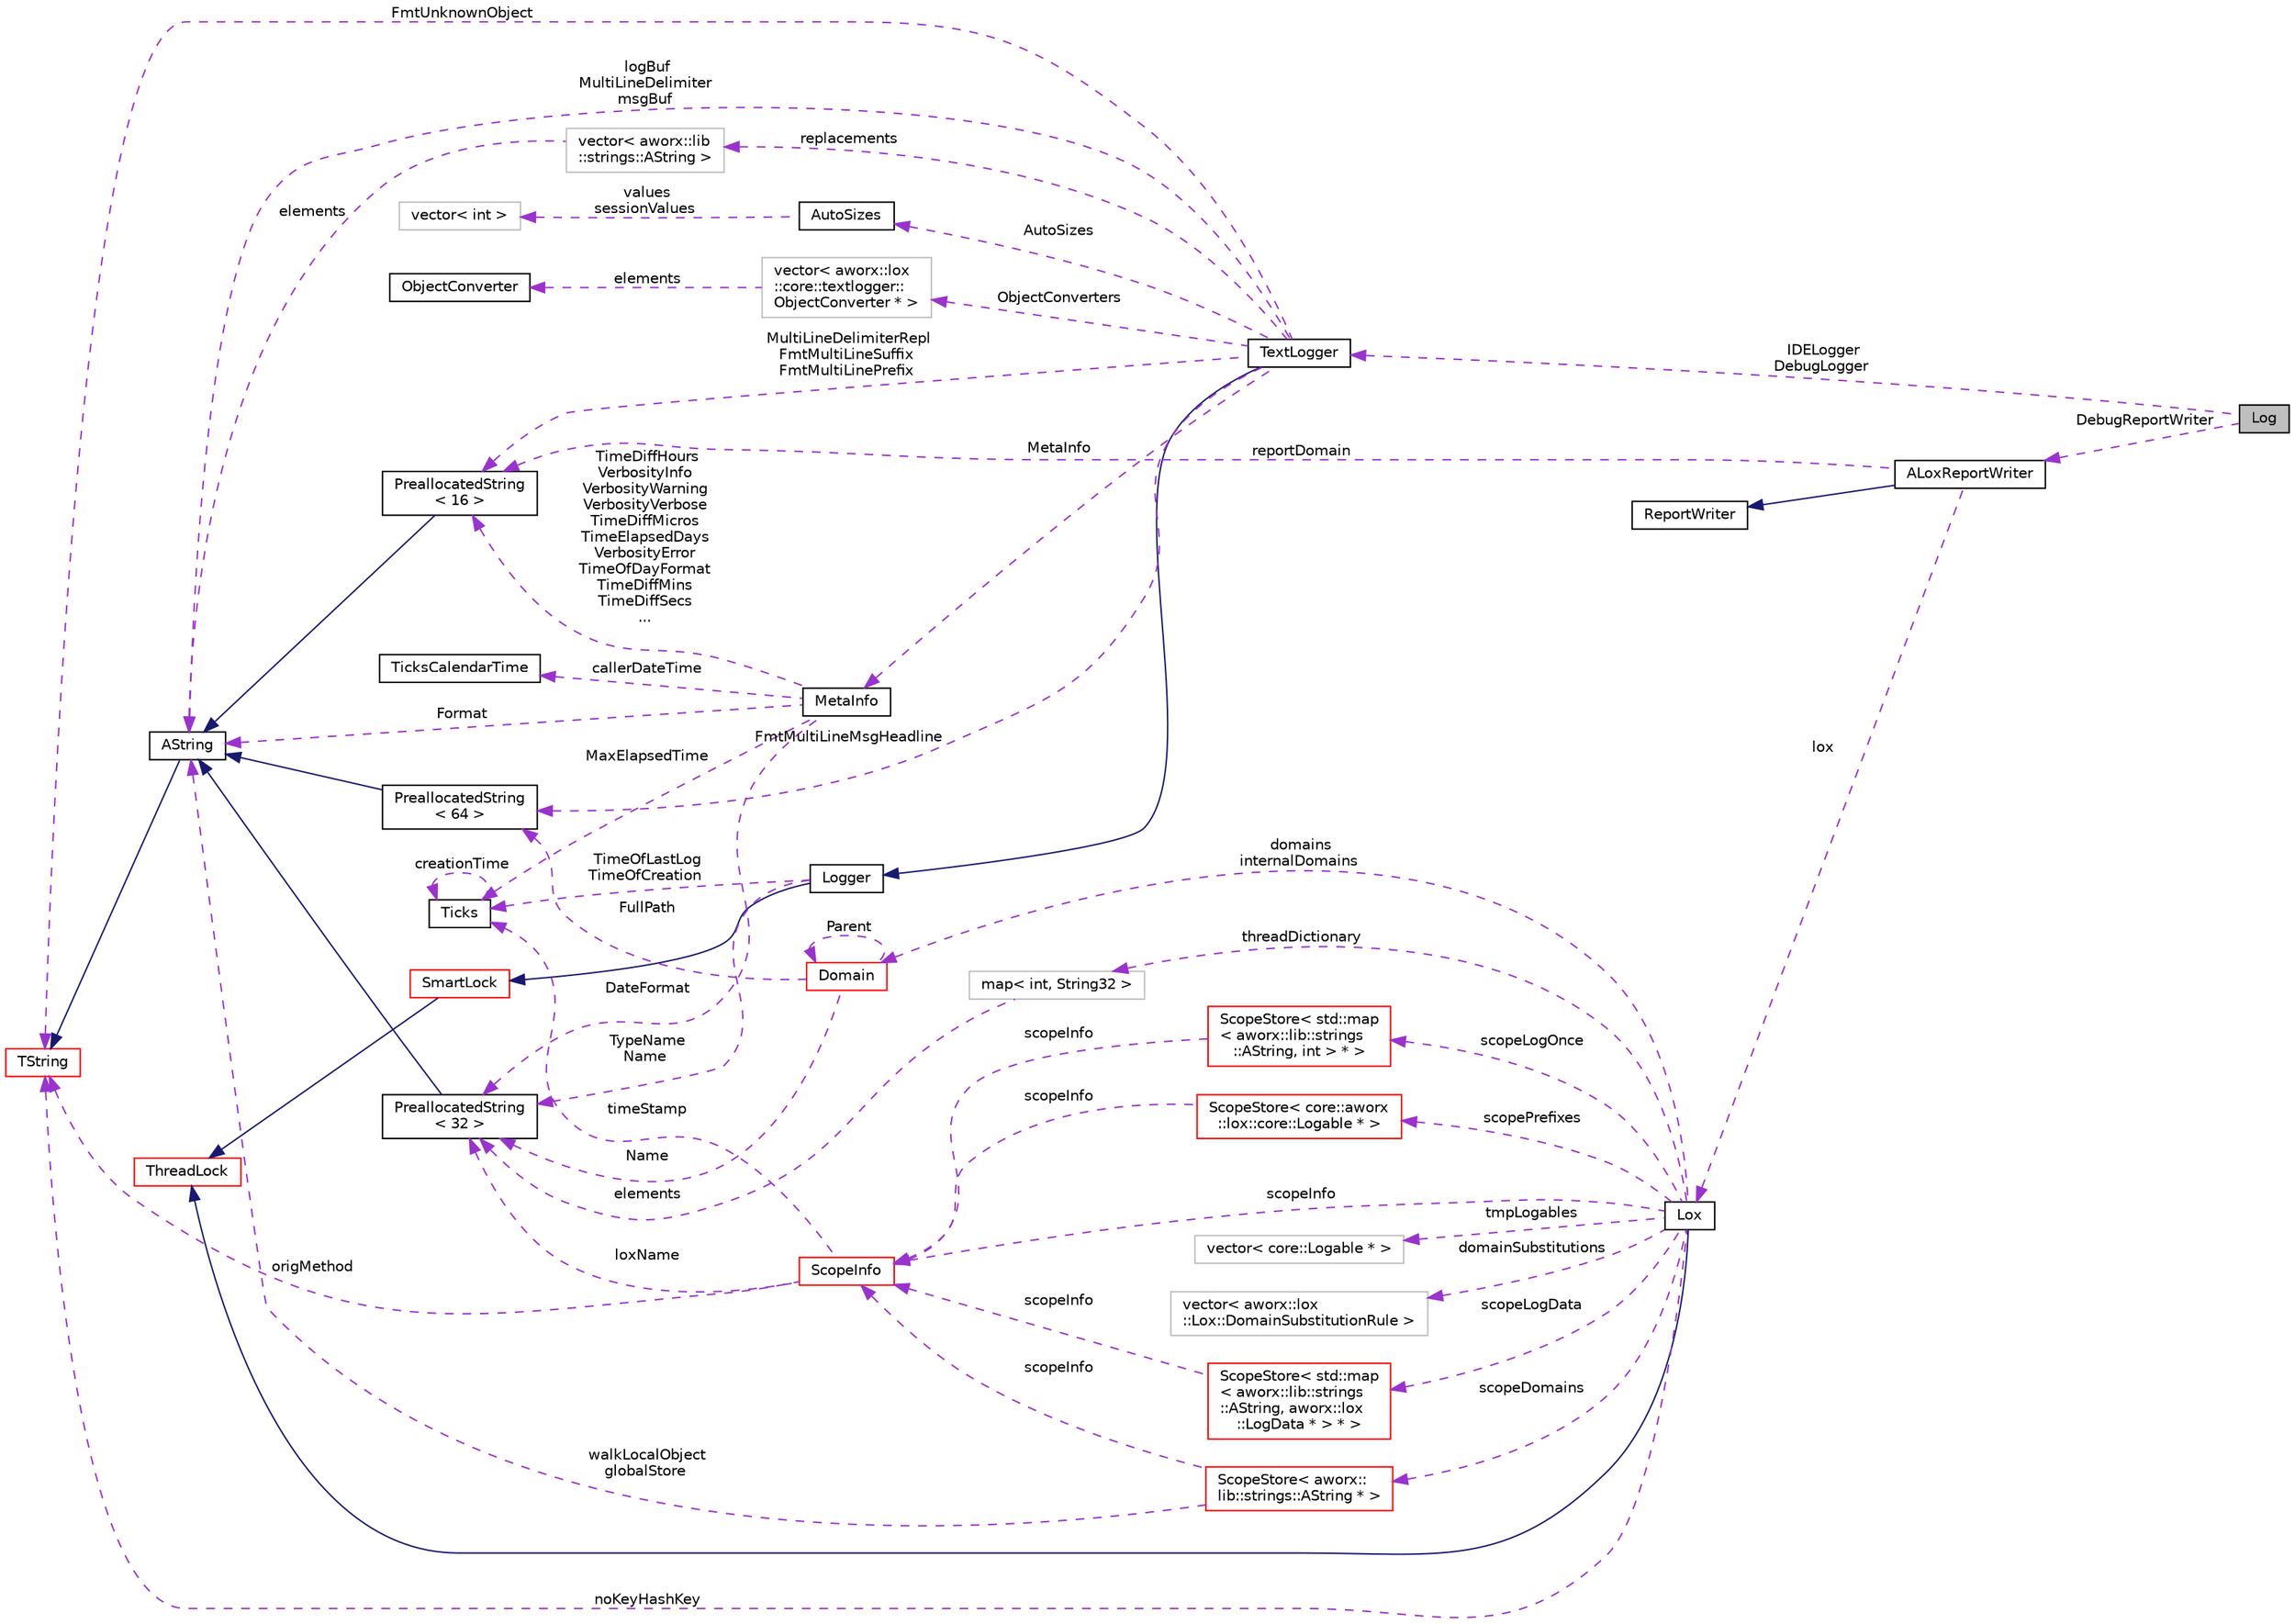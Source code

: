 digraph "Log"
{
  edge [fontname="Helvetica",fontsize="10",labelfontname="Helvetica",labelfontsize="10"];
  node [fontname="Helvetica",fontsize="10",shape=record];
  rankdir="LR";
  Node1 [label="Log",height=0.2,width=0.4,color="black", fillcolor="grey75", style="filled", fontcolor="black"];
  Node2 -> Node1 [dir="back",color="darkorchid3",fontsize="10",style="dashed",label=" IDELogger\nDebugLogger" ,fontname="Helvetica"];
  Node2 [label="TextLogger",height=0.2,width=0.4,color="black", fillcolor="white", style="filled",URL="$classaworx_1_1lox_1_1core_1_1textlogger_1_1TextLogger.html"];
  Node3 -> Node2 [dir="back",color="midnightblue",fontsize="10",style="solid",fontname="Helvetica"];
  Node3 [label="Logger",height=0.2,width=0.4,color="black", fillcolor="white", style="filled",URL="$classaworx_1_1lox_1_1core_1_1Logger.html"];
  Node4 -> Node3 [dir="back",color="midnightblue",fontsize="10",style="solid",fontname="Helvetica"];
  Node4 [label="SmartLock",height=0.2,width=0.4,color="red", fillcolor="white", style="filled",URL="$classaworx_1_1lib_1_1threads_1_1SmartLock.html"];
  Node5 -> Node4 [dir="back",color="midnightblue",fontsize="10",style="solid",fontname="Helvetica"];
  Node5 [label="ThreadLock",height=0.2,width=0.4,color="red", fillcolor="white", style="filled",URL="$classaworx_1_1lib_1_1threads_1_1ThreadLock.html"];
  Node6 -> Node3 [dir="back",color="darkorchid3",fontsize="10",style="dashed",label=" TimeOfLastLog\nTimeOfCreation" ,fontname="Helvetica"];
  Node6 [label="Ticks",height=0.2,width=0.4,color="black", fillcolor="white", style="filled",URL="$classaworx_1_1lib_1_1time_1_1Ticks.html"];
  Node6 -> Node6 [dir="back",color="darkorchid3",fontsize="10",style="dashed",label=" creationTime" ,fontname="Helvetica"];
  Node7 -> Node3 [dir="back",color="darkorchid3",fontsize="10",style="dashed",label=" TypeName\nName" ,fontname="Helvetica"];
  Node7 [label="PreallocatedString\l\< 32 \>",height=0.2,width=0.4,color="black", fillcolor="white", style="filled",URL="$classaworx_1_1lib_1_1strings_1_1PreallocatedString.html"];
  Node8 -> Node7 [dir="back",color="midnightblue",fontsize="10",style="solid",fontname="Helvetica"];
  Node8 [label="AString",height=0.2,width=0.4,color="black", fillcolor="white", style="filled",URL="$classaworx_1_1lib_1_1strings_1_1AString.html"];
  Node9 -> Node8 [dir="back",color="midnightblue",fontsize="10",style="solid",fontname="Helvetica"];
  Node9 [label="TString",height=0.2,width=0.4,color="red", fillcolor="white", style="filled",URL="$classaworx_1_1lib_1_1strings_1_1TString.html"];
  Node10 -> Node2 [dir="back",color="darkorchid3",fontsize="10",style="dashed",label=" AutoSizes" ,fontname="Helvetica"];
  Node10 [label="AutoSizes",height=0.2,width=0.4,color="black", fillcolor="white", style="filled",URL="$classaworx_1_1lox_1_1core_1_1textlogger_1_1AutoSizes.html"];
  Node11 -> Node10 [dir="back",color="darkorchid3",fontsize="10",style="dashed",label=" values\nsessionValues" ,fontname="Helvetica"];
  Node11 [label="vector\< int \>",height=0.2,width=0.4,color="grey75", fillcolor="white", style="filled"];
  Node12 -> Node2 [dir="back",color="darkorchid3",fontsize="10",style="dashed",label=" replacements" ,fontname="Helvetica"];
  Node12 [label="vector\< aworx::lib\l::strings::AString \>",height=0.2,width=0.4,color="grey75", fillcolor="white", style="filled"];
  Node8 -> Node12 [dir="back",color="darkorchid3",fontsize="10",style="dashed",label=" elements" ,fontname="Helvetica"];
  Node9 -> Node2 [dir="back",color="darkorchid3",fontsize="10",style="dashed",label=" FmtUnknownObject" ,fontname="Helvetica"];
  Node13 -> Node2 [dir="back",color="darkorchid3",fontsize="10",style="dashed",label=" FmtMultiLineMsgHeadline" ,fontname="Helvetica"];
  Node13 [label="PreallocatedString\l\< 64 \>",height=0.2,width=0.4,color="black", fillcolor="white", style="filled",URL="$classaworx_1_1lib_1_1strings_1_1PreallocatedString.html"];
  Node8 -> Node13 [dir="back",color="midnightblue",fontsize="10",style="solid",fontname="Helvetica"];
  Node14 -> Node2 [dir="back",color="darkorchid3",fontsize="10",style="dashed",label=" MultiLineDelimiterRepl\nFmtMultiLineSuffix\nFmtMultiLinePrefix" ,fontname="Helvetica"];
  Node14 [label="PreallocatedString\l\< 16 \>",height=0.2,width=0.4,color="black", fillcolor="white", style="filled",URL="$classaworx_1_1lib_1_1strings_1_1PreallocatedString.html"];
  Node8 -> Node14 [dir="back",color="midnightblue",fontsize="10",style="solid",fontname="Helvetica"];
  Node15 -> Node2 [dir="back",color="darkorchid3",fontsize="10",style="dashed",label=" MetaInfo" ,fontname="Helvetica"];
  Node15 [label="MetaInfo",height=0.2,width=0.4,color="black", fillcolor="white", style="filled",URL="$classaworx_1_1lox_1_1core_1_1textlogger_1_1MetaInfo.html"];
  Node14 -> Node15 [dir="back",color="darkorchid3",fontsize="10",style="dashed",label=" TimeDiffHours\nVerbosityInfo\nVerbosityWarning\nVerbosityVerbose\nTimeDiffMicros\nTimeElapsedDays\nVerbosityError\nTimeOfDayFormat\nTimeDiffMins\nTimeDiffSecs\n..." ,fontname="Helvetica"];
  Node6 -> Node15 [dir="back",color="darkorchid3",fontsize="10",style="dashed",label=" MaxElapsedTime" ,fontname="Helvetica"];
  Node8 -> Node15 [dir="back",color="darkorchid3",fontsize="10",style="dashed",label=" Format" ,fontname="Helvetica"];
  Node7 -> Node15 [dir="back",color="darkorchid3",fontsize="10",style="dashed",label=" DateFormat" ,fontname="Helvetica"];
  Node16 -> Node15 [dir="back",color="darkorchid3",fontsize="10",style="dashed",label=" callerDateTime" ,fontname="Helvetica"];
  Node16 [label="TicksCalendarTime",height=0.2,width=0.4,color="black", fillcolor="white", style="filled",URL="$classaworx_1_1lib_1_1time_1_1TicksCalendarTime.html"];
  Node8 -> Node2 [dir="back",color="darkorchid3",fontsize="10",style="dashed",label=" logBuf\nMultiLineDelimiter\nmsgBuf" ,fontname="Helvetica"];
  Node17 -> Node2 [dir="back",color="darkorchid3",fontsize="10",style="dashed",label=" ObjectConverters" ,fontname="Helvetica"];
  Node17 [label="vector\< aworx::lox\l::core::textlogger::\lObjectConverter * \>",height=0.2,width=0.4,color="grey75", fillcolor="white", style="filled"];
  Node18 -> Node17 [dir="back",color="darkorchid3",fontsize="10",style="dashed",label=" elements" ,fontname="Helvetica"];
  Node18 [label="ObjectConverter",height=0.2,width=0.4,color="black", fillcolor="white", style="filled",URL="$classaworx_1_1lox_1_1core_1_1textlogger_1_1ObjectConverter.html"];
  Node19 -> Node1 [dir="back",color="darkorchid3",fontsize="10",style="dashed",label=" DebugReportWriter" ,fontname="Helvetica"];
  Node19 [label="ALoxReportWriter",height=0.2,width=0.4,color="black", fillcolor="white", style="filled",URL="$classaworx_1_1lox_1_1ALoxReportWriter.html"];
  Node20 -> Node19 [dir="back",color="midnightblue",fontsize="10",style="solid",fontname="Helvetica"];
  Node20 [label="ReportWriter",height=0.2,width=0.4,color="black", fillcolor="white", style="filled",URL="$classaworx_1_1lib_1_1ReportWriter.html"];
  Node14 -> Node19 [dir="back",color="darkorchid3",fontsize="10",style="dashed",label=" reportDomain" ,fontname="Helvetica"];
  Node21 -> Node19 [dir="back",color="darkorchid3",fontsize="10",style="dashed",label=" lox" ,fontname="Helvetica"];
  Node21 [label="Lox",height=0.2,width=0.4,color="black", fillcolor="white", style="filled",URL="$classaworx_1_1lox_1_1Lox.html"];
  Node5 -> Node21 [dir="back",color="midnightblue",fontsize="10",style="solid",fontname="Helvetica"];
  Node9 -> Node21 [dir="back",color="darkorchid3",fontsize="10",style="dashed",label=" noKeyHashKey" ,fontname="Helvetica"];
  Node22 -> Node21 [dir="back",color="darkorchid3",fontsize="10",style="dashed",label=" scopeInfo" ,fontname="Helvetica"];
  Node22 [label="ScopeInfo",height=0.2,width=0.4,color="red", fillcolor="white", style="filled",URL="$classaworx_1_1lox_1_1core_1_1ScopeInfo.html"];
  Node9 -> Node22 [dir="back",color="darkorchid3",fontsize="10",style="dashed",label=" origMethod" ,fontname="Helvetica"];
  Node6 -> Node22 [dir="back",color="darkorchid3",fontsize="10",style="dashed",label=" timeStamp" ,fontname="Helvetica"];
  Node7 -> Node22 [dir="back",color="darkorchid3",fontsize="10",style="dashed",label=" loxName" ,fontname="Helvetica"];
  Node23 -> Node21 [dir="back",color="darkorchid3",fontsize="10",style="dashed",label=" scopeLogData" ,fontname="Helvetica"];
  Node23 [label="ScopeStore\< std::map\l\< aworx::lib::strings\l::AString, aworx::lox\l::LogData * \> * \>",height=0.2,width=0.4,color="red", fillcolor="white", style="filled",URL="$classaworx_1_1lox_1_1core_1_1ScopeStore.html"];
  Node22 -> Node23 [dir="back",color="darkorchid3",fontsize="10",style="dashed",label=" scopeInfo" ,fontname="Helvetica"];
  Node24 -> Node21 [dir="back",color="darkorchid3",fontsize="10",style="dashed",label=" tmpLogables" ,fontname="Helvetica"];
  Node24 [label="vector\< core::Logable * \>",height=0.2,width=0.4,color="grey75", fillcolor="white", style="filled"];
  Node25 -> Node21 [dir="back",color="darkorchid3",fontsize="10",style="dashed",label=" scopeDomains" ,fontname="Helvetica"];
  Node25 [label="ScopeStore\< aworx::\llib::strings::AString * \>",height=0.2,width=0.4,color="red", fillcolor="white", style="filled",URL="$classaworx_1_1lox_1_1core_1_1ScopeStore.html"];
  Node22 -> Node25 [dir="back",color="darkorchid3",fontsize="10",style="dashed",label=" scopeInfo" ,fontname="Helvetica"];
  Node8 -> Node25 [dir="back",color="darkorchid3",fontsize="10",style="dashed",label=" walkLocalObject\nglobalStore" ,fontname="Helvetica"];
  Node26 -> Node21 [dir="back",color="darkorchid3",fontsize="10",style="dashed",label=" threadDictionary" ,fontname="Helvetica"];
  Node26 [label="map\< int, String32 \>",height=0.2,width=0.4,color="grey75", fillcolor="white", style="filled"];
  Node7 -> Node26 [dir="back",color="darkorchid3",fontsize="10",style="dashed",label=" elements" ,fontname="Helvetica"];
  Node27 -> Node21 [dir="back",color="darkorchid3",fontsize="10",style="dashed",label=" domainSubstitutions" ,fontname="Helvetica"];
  Node27 [label="vector\< aworx::lox\l::Lox::DomainSubstitutionRule \>",height=0.2,width=0.4,color="grey75", fillcolor="white", style="filled"];
  Node28 -> Node21 [dir="back",color="darkorchid3",fontsize="10",style="dashed",label=" scopeLogOnce" ,fontname="Helvetica"];
  Node28 [label="ScopeStore\< std::map\l\< aworx::lib::strings\l::AString, int \> * \>",height=0.2,width=0.4,color="red", fillcolor="white", style="filled",URL="$classaworx_1_1lox_1_1core_1_1ScopeStore.html"];
  Node22 -> Node28 [dir="back",color="darkorchid3",fontsize="10",style="dashed",label=" scopeInfo" ,fontname="Helvetica"];
  Node29 -> Node21 [dir="back",color="darkorchid3",fontsize="10",style="dashed",label=" scopePrefixes" ,fontname="Helvetica"];
  Node29 [label="ScopeStore\< core::aworx\l::lox::core::Logable * \>",height=0.2,width=0.4,color="red", fillcolor="white", style="filled",URL="$classaworx_1_1lox_1_1core_1_1ScopeStore.html"];
  Node22 -> Node29 [dir="back",color="darkorchid3",fontsize="10",style="dashed",label=" scopeInfo" ,fontname="Helvetica"];
  Node30 -> Node21 [dir="back",color="darkorchid3",fontsize="10",style="dashed",label=" domains\ninternalDomains" ,fontname="Helvetica"];
  Node30 [label="Domain",height=0.2,width=0.4,color="red", fillcolor="white", style="filled",URL="$classaworx_1_1lox_1_1core_1_1Domain.html"];
  Node13 -> Node30 [dir="back",color="darkorchid3",fontsize="10",style="dashed",label=" FullPath" ,fontname="Helvetica"];
  Node7 -> Node30 [dir="back",color="darkorchid3",fontsize="10",style="dashed",label=" Name" ,fontname="Helvetica"];
  Node30 -> Node30 [dir="back",color="darkorchid3",fontsize="10",style="dashed",label=" Parent" ,fontname="Helvetica"];
}
